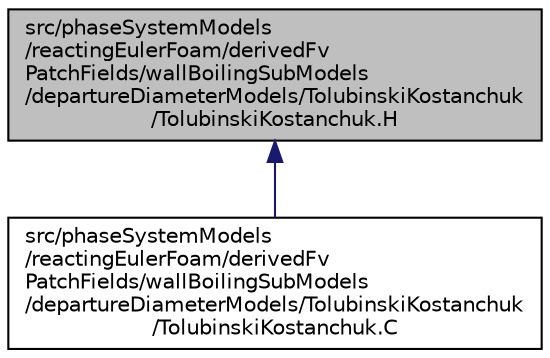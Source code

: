 digraph "src/phaseSystemModels/reactingEulerFoam/derivedFvPatchFields/wallBoilingSubModels/departureDiameterModels/TolubinskiKostanchuk/TolubinskiKostanchuk.H"
{
  bgcolor="transparent";
  edge [fontname="Helvetica",fontsize="10",labelfontname="Helvetica",labelfontsize="10"];
  node [fontname="Helvetica",fontsize="10",shape=record];
  Node1 [label="src/phaseSystemModels\l/reactingEulerFoam/derivedFv\lPatchFields/wallBoilingSubModels\l/departureDiameterModels/TolubinskiKostanchuk\l/TolubinskiKostanchuk.H",height=0.2,width=0.4,color="black", fillcolor="grey75", style="filled" fontcolor="black"];
  Node1 -> Node2 [dir="back",color="midnightblue",fontsize="10",style="solid",fontname="Helvetica"];
  Node2 [label="src/phaseSystemModels\l/reactingEulerFoam/derivedFv\lPatchFields/wallBoilingSubModels\l/departureDiameterModels/TolubinskiKostanchuk\l/TolubinskiKostanchuk.C",height=0.2,width=0.4,color="black",URL="$TolubinskiKostanchuk_8C.html"];
}
